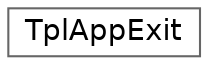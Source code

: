 digraph "Graphical Class Hierarchy"
{
 // LATEX_PDF_SIZE
  bgcolor="transparent";
  edge [fontname=Helvetica,fontsize=14,labelfontname=Helvetica,labelfontsize=14];
  node [fontname=Helvetica,fontsize=14,shape=box,height=0.2,width=0.4];
  rankdir="LR";
  Node0 [id="Node000000",label="TplAppExit",height=0.2,width=0.4,color="grey40", fillcolor="white", style="filled",URL="$d7/d5f/classTplAppExit.html",tooltip=" "];
}
